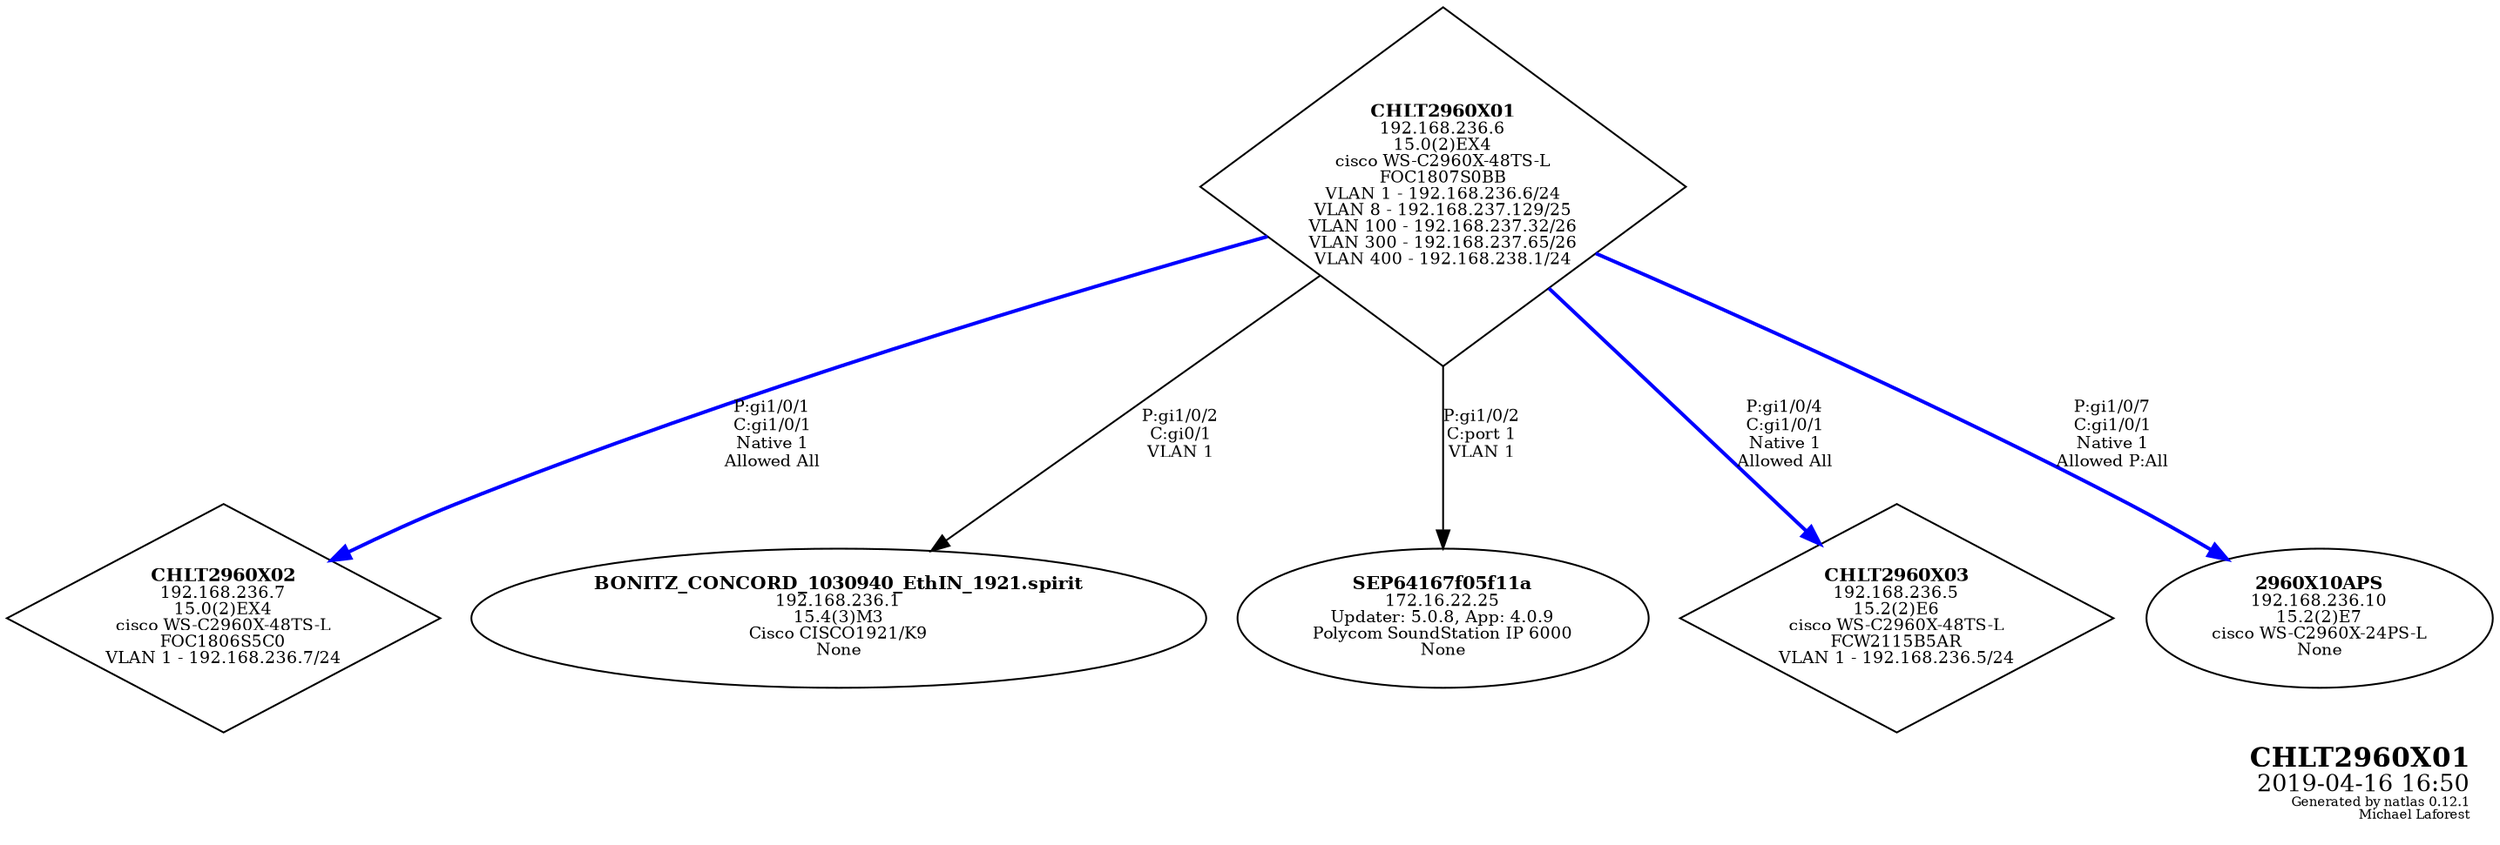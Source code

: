 graph G {
	graph [bb="0,0,1229.3,458",
		fontsize=10,
		label=<<table border="0"><tr><td balign="right"><font point-size="15"><b>CHLT2960X01</b></font><br /><font point-size="13">2019-04-16 16:50</font><br /><font point-size="7">Generated by natlas 0.12.1<br />Michael Laforest</font><br /></td></tr></table>>,
		labeljust=r,
		labelloc=b,
		lheight=0.69,
		lp="1168.3,29",
		lwidth=1.47
	];
	node [fontsize=9,
		label="\N"
	];
	edge [fontsize=9,
		labeljust=l
	];
	CHLT2960X01	 [height=2.75,
		label=<<font point-size="10"><b>CHLT2960X01</b></font><br />192.168.236.6<br />15.0(2)EX4<br />cisco WS-C2960X-48TS-L<br />FOC1807S0BB<br />VLAN 1 - 192.168.236.6/24<br />VLAN 8 - 192.168.237.129/25<br />VLAN 100 - 192.168.237.32/26<br />VLAN 300 - 192.168.237.65/26<br />VLAN 400 - 192.168.238.1/24<br />>,
		peripheries=1,
		pos="702,359",
		shape=diamond,
		style=solid,
		width=3.6944];
	CHLT2960X02	 [height=1.75,
		label=<<font point-size="10"><b>CHLT2960X02</b></font><br />192.168.236.7<br />15.0(2)EX4<br />cisco WS-C2960X-48TS-L<br />FOC1806S5C0<br />VLAN 1 - 192.168.236.7/24<br />>,
		peripheries=1,
		pos="119,121",
		shape=diamond,
		style=solid,
		width=3.3056];
	CHLT2960X01 -- CHLT2960X02	 [color=blue,
		dir=forward,
		label="P:gi1/0/1\nC:gi1/0/1\nNative 1\nAllowed All",
		lp="406.5,222",
		pos="e,179.35,152.1 611.68,326.99 519.16,293.57 371.65,238.51 247,184 227.79,175.6 207.29,165.87 188.45,156.6",
		style=bold];
	"BONITZ_CONCORD_1030940_EthIN_1921.spirit"	 [height=1.0607,
		label=<<font point-size="10"><b>BONITZ_CONCORD_1030940_EthIN_1921.spirit</b></font><br />192.168.236.1<br />15.4(3)M3<br />Cisco CISCO1921/K9<br />None<br />>,
		peripheries=1,
		pos="424,121",
		shape=ellipse,
		style=solid,
		width=4.6748];
	CHLT2960X01 -- "BONITZ_CONCORD_1030940_EthIN_1921.spirit"	 [color=black,
		dir=forward,
		label="P:gi1/0/2\nC:gi0/1\nVLAN 1",
		lp="579.5,222",
		pos="e,467.29,158.06 639.96,305.88 590.34,263.41 521.62,204.57 475.13,164.77",
		style=solid];
	SEP64167f05f11a	 [height=1.0607,
		label=<<font point-size="10"><b>SEP64167f05f11a</b></font><br />172.16.22.25<br />Updater: 5.0.8, App: 4.0.9<br />Polycom SoundStation IP 6000<br />None<br />>,
		peripheries=1,
		pos="702,121",
		shape=ellipse,
		style=solid,
		width=2.5338];
	CHLT2960X01 -- SEP64167f05f11a	 [color=black,
		dir=forward,
		label="P:gi1/0/2\nC:port 1\nVLAN 1",
		lp="718.5,222",
		pos="e,702,159.25 702,259.79 702,228.63 702,195.6 702,169.58",
		style=solid];
	CHLT2960X03	 [height=1.75,
		label=<<font point-size="10"><b>CHLT2960X03</b></font><br />192.168.236.5<br />15.2(2)E6<br />cisco WS-C2960X-48TS-L<br />FCW2115B5AR<br />VLAN 1 - 192.168.236.5/24<br />>,
		peripheries=1,
		pos="930,121",
		shape=diamond,
		style=solid,
		width=3.3056];
	CHLT2960X01 -- CHLT2960X03	 [color=blue,
		dir=forward,
		label="P:gi1/0/4\nC:gi1/0/1\nNative 1\nAllowed All",
		lp="872.5,222",
		pos="e,889.71,163.06 757.48,301.08 795.79,261.09 846.2,208.48 882.62,170.46",
		style=bold];
	"2960X10APS"	 [height=1.0607,
		label=<<font point-size="10"><b>2960X10APS</b></font><br />192.168.236.10<br />15.2(2)E7<br />cisco WS-C2960X-24PS-L<br />None<br />>,
		peripheries=1,
		pos="1148,121",
		shape=ellipse,
		style=solid,
		width=2.2588];
	CHLT2960X01 -- "2960X10APS"	 [color=blue,
		dir=forward,
		label="P:gi1/0/7\nC:gi1/0/1\nNative 1\nAllowed P:All",
		lp="1047,222",
		pos="e,1104.5,153.47 785.91,322.19 859.28,288.97 967.88,237.26 1058,184 1070.7,176.51 1083.9,167.81 1096.2,159.31",
		style=bold];
}
